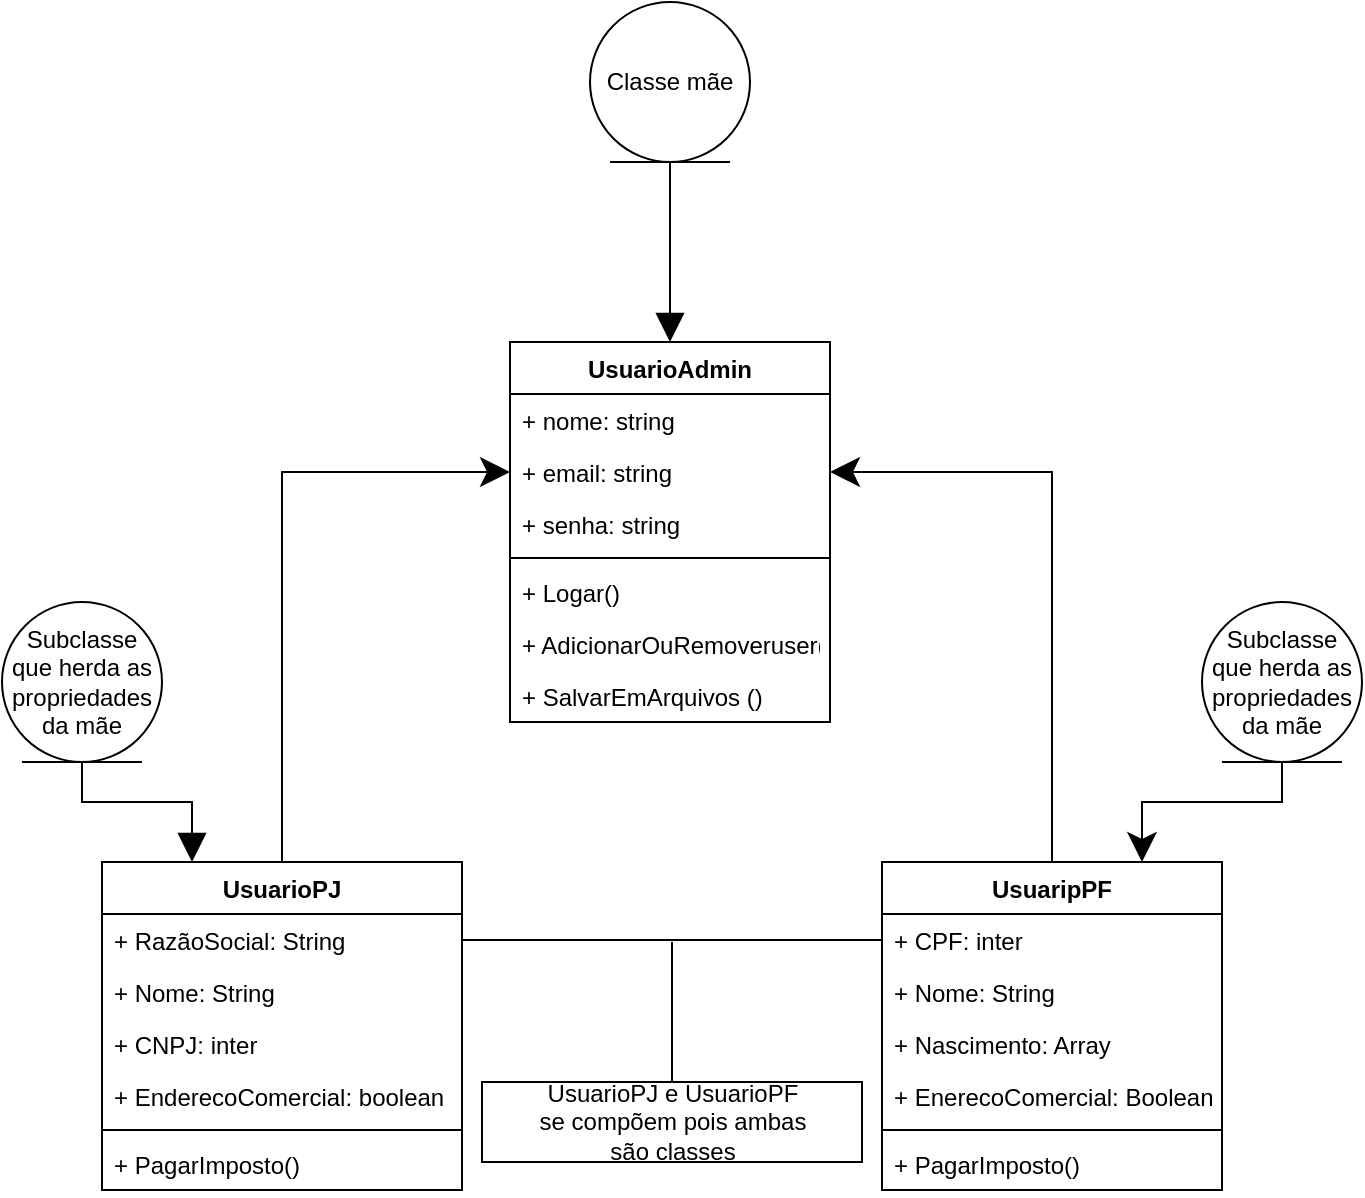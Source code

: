 <mxfile version="20.5.3" type="device"><diagram id="9mz9pska3k54IyCP49k9" name="Página-1"><mxGraphModel dx="741" dy="414" grid="1" gridSize="10" guides="1" tooltips="1" connect="1" arrows="1" fold="1" page="1" pageScale="1" pageWidth="827" pageHeight="1169" math="0" shadow="0"><root><mxCell id="0"/><mxCell id="1" parent="0"/><mxCell id="7G6GngIDWAfy6AnoQ-XR-1" value="UsuarioAdmin" style="swimlane;fontStyle=1;align=center;verticalAlign=top;childLayout=stackLayout;horizontal=1;startSize=26;horizontalStack=0;resizeParent=1;resizeParentMax=0;resizeLast=0;collapsible=1;marginBottom=0;" vertex="1" parent="1"><mxGeometry x="334" y="190" width="160" height="190" as="geometry"/></mxCell><mxCell id="7G6GngIDWAfy6AnoQ-XR-2" value="+ nome: string" style="text;strokeColor=none;fillColor=none;align=left;verticalAlign=top;spacingLeft=4;spacingRight=4;overflow=hidden;rotatable=0;points=[[0,0.5],[1,0.5]];portConstraint=eastwest;" vertex="1" parent="7G6GngIDWAfy6AnoQ-XR-1"><mxGeometry y="26" width="160" height="26" as="geometry"/></mxCell><mxCell id="7G6GngIDWAfy6AnoQ-XR-17" value="+ email: string" style="text;strokeColor=none;fillColor=none;align=left;verticalAlign=top;spacingLeft=4;spacingRight=4;overflow=hidden;rotatable=0;points=[[0,0.5],[1,0.5]];portConstraint=eastwest;" vertex="1" parent="7G6GngIDWAfy6AnoQ-XR-1"><mxGeometry y="52" width="160" height="26" as="geometry"/></mxCell><mxCell id="7G6GngIDWAfy6AnoQ-XR-19" value="+ senha: string" style="text;strokeColor=none;fillColor=none;align=left;verticalAlign=top;spacingLeft=4;spacingRight=4;overflow=hidden;rotatable=0;points=[[0,0.5],[1,0.5]];portConstraint=eastwest;" vertex="1" parent="7G6GngIDWAfy6AnoQ-XR-1"><mxGeometry y="78" width="160" height="26" as="geometry"/></mxCell><mxCell id="7G6GngIDWAfy6AnoQ-XR-3" value="" style="line;strokeWidth=1;fillColor=none;align=left;verticalAlign=middle;spacingTop=-1;spacingLeft=3;spacingRight=3;rotatable=0;labelPosition=right;points=[];portConstraint=eastwest;strokeColor=inherit;" vertex="1" parent="7G6GngIDWAfy6AnoQ-XR-1"><mxGeometry y="104" width="160" height="8" as="geometry"/></mxCell><mxCell id="7G6GngIDWAfy6AnoQ-XR-4" value="+ Logar()" style="text;strokeColor=none;fillColor=none;align=left;verticalAlign=top;spacingLeft=4;spacingRight=4;overflow=hidden;rotatable=0;points=[[0,0.5],[1,0.5]];portConstraint=eastwest;" vertex="1" parent="7G6GngIDWAfy6AnoQ-XR-1"><mxGeometry y="112" width="160" height="26" as="geometry"/></mxCell><mxCell id="7G6GngIDWAfy6AnoQ-XR-22" value="+ AdicionarOuRemoveruser()" style="text;strokeColor=none;fillColor=none;align=left;verticalAlign=top;spacingLeft=4;spacingRight=4;overflow=hidden;rotatable=0;points=[[0,0.5],[1,0.5]];portConstraint=eastwest;" vertex="1" parent="7G6GngIDWAfy6AnoQ-XR-1"><mxGeometry y="138" width="160" height="26" as="geometry"/></mxCell><mxCell id="7G6GngIDWAfy6AnoQ-XR-23" value="+ SalvarEmArquivos ()" style="text;strokeColor=none;fillColor=none;align=left;verticalAlign=top;spacingLeft=4;spacingRight=4;overflow=hidden;rotatable=0;points=[[0,0.5],[1,0.5]];portConstraint=eastwest;" vertex="1" parent="7G6GngIDWAfy6AnoQ-XR-1"><mxGeometry y="164" width="160" height="26" as="geometry"/></mxCell><mxCell id="7G6GngIDWAfy6AnoQ-XR-18" style="edgeStyle=orthogonalEdgeStyle;rounded=0;orthogonalLoop=1;jettySize=auto;html=1;entryX=1;entryY=0.5;entryDx=0;entryDy=0;endSize=12;" edge="1" parent="1" source="7G6GngIDWAfy6AnoQ-XR-5" target="7G6GngIDWAfy6AnoQ-XR-17"><mxGeometry relative="1" as="geometry"/></mxCell><mxCell id="7G6GngIDWAfy6AnoQ-XR-5" value="UsuaripPF" style="swimlane;fontStyle=1;align=center;verticalAlign=top;childLayout=stackLayout;horizontal=1;startSize=26;horizontalStack=0;resizeParent=1;resizeParentMax=0;resizeLast=0;collapsible=1;marginBottom=0;" vertex="1" parent="1"><mxGeometry x="520" y="450" width="170" height="164" as="geometry"/></mxCell><mxCell id="7G6GngIDWAfy6AnoQ-XR-6" value="+ CPF: inter" style="text;strokeColor=none;fillColor=none;align=left;verticalAlign=top;spacingLeft=4;spacingRight=4;overflow=hidden;rotatable=0;points=[[0,0.5],[1,0.5]];portConstraint=eastwest;" vertex="1" parent="7G6GngIDWAfy6AnoQ-XR-5"><mxGeometry y="26" width="170" height="26" as="geometry"/></mxCell><mxCell id="7G6GngIDWAfy6AnoQ-XR-28" value="+ Nome: String" style="text;strokeColor=none;fillColor=none;align=left;verticalAlign=top;spacingLeft=4;spacingRight=4;overflow=hidden;rotatable=0;points=[[0,0.5],[1,0.5]];portConstraint=eastwest;" vertex="1" parent="7G6GngIDWAfy6AnoQ-XR-5"><mxGeometry y="52" width="170" height="26" as="geometry"/></mxCell><mxCell id="7G6GngIDWAfy6AnoQ-XR-29" value="+ Nascimento: Array" style="text;strokeColor=none;fillColor=none;align=left;verticalAlign=top;spacingLeft=4;spacingRight=4;overflow=hidden;rotatable=0;points=[[0,0.5],[1,0.5]];portConstraint=eastwest;" vertex="1" parent="7G6GngIDWAfy6AnoQ-XR-5"><mxGeometry y="78" width="170" height="26" as="geometry"/></mxCell><mxCell id="7G6GngIDWAfy6AnoQ-XR-30" value="+ EnerecoComercial: Boolean" style="text;strokeColor=none;fillColor=none;align=left;verticalAlign=top;spacingLeft=4;spacingRight=4;overflow=hidden;rotatable=0;points=[[0,0.5],[1,0.5]];portConstraint=eastwest;" vertex="1" parent="7G6GngIDWAfy6AnoQ-XR-5"><mxGeometry y="104" width="170" height="26" as="geometry"/></mxCell><mxCell id="7G6GngIDWAfy6AnoQ-XR-7" value="" style="line;strokeWidth=1;fillColor=none;align=left;verticalAlign=middle;spacingTop=-1;spacingLeft=3;spacingRight=3;rotatable=0;labelPosition=right;points=[];portConstraint=eastwest;strokeColor=inherit;" vertex="1" parent="7G6GngIDWAfy6AnoQ-XR-5"><mxGeometry y="130" width="170" height="8" as="geometry"/></mxCell><mxCell id="7G6GngIDWAfy6AnoQ-XR-8" value="+ PagarImposto()" style="text;strokeColor=none;fillColor=none;align=left;verticalAlign=top;spacingLeft=4;spacingRight=4;overflow=hidden;rotatable=0;points=[[0,0.5],[1,0.5]];portConstraint=eastwest;" vertex="1" parent="7G6GngIDWAfy6AnoQ-XR-5"><mxGeometry y="138" width="170" height="26" as="geometry"/></mxCell><mxCell id="7G6GngIDWAfy6AnoQ-XR-31" style="edgeStyle=orthogonalEdgeStyle;rounded=0;orthogonalLoop=1;jettySize=auto;html=1;entryX=0;entryY=0.5;entryDx=0;entryDy=0;endSize=12;" edge="1" parent="1" source="7G6GngIDWAfy6AnoQ-XR-9" target="7G6GngIDWAfy6AnoQ-XR-17"><mxGeometry relative="1" as="geometry"/></mxCell><mxCell id="7G6GngIDWAfy6AnoQ-XR-9" value="UsuarioPJ" style="swimlane;fontStyle=1;align=center;verticalAlign=top;childLayout=stackLayout;horizontal=1;startSize=26;horizontalStack=0;resizeParent=1;resizeParentMax=0;resizeLast=0;collapsible=1;marginBottom=0;" vertex="1" parent="1"><mxGeometry x="130" y="450" width="180" height="164" as="geometry"/></mxCell><mxCell id="7G6GngIDWAfy6AnoQ-XR-10" value="+ RazãoSocial: String" style="text;strokeColor=none;fillColor=none;align=left;verticalAlign=top;spacingLeft=4;spacingRight=4;overflow=hidden;rotatable=0;points=[[0,0.5],[1,0.5]];portConstraint=eastwest;" vertex="1" parent="7G6GngIDWAfy6AnoQ-XR-9"><mxGeometry y="26" width="180" height="26" as="geometry"/></mxCell><mxCell id="7G6GngIDWAfy6AnoQ-XR-25" value="+ Nome: String" style="text;strokeColor=none;fillColor=none;align=left;verticalAlign=top;spacingLeft=4;spacingRight=4;overflow=hidden;rotatable=0;points=[[0,0.5],[1,0.5]];portConstraint=eastwest;" vertex="1" parent="7G6GngIDWAfy6AnoQ-XR-9"><mxGeometry y="52" width="180" height="26" as="geometry"/></mxCell><mxCell id="7G6GngIDWAfy6AnoQ-XR-26" value="+ CNPJ: inter" style="text;strokeColor=none;fillColor=none;align=left;verticalAlign=top;spacingLeft=4;spacingRight=4;overflow=hidden;rotatable=0;points=[[0,0.5],[1,0.5]];portConstraint=eastwest;" vertex="1" parent="7G6GngIDWAfy6AnoQ-XR-9"><mxGeometry y="78" width="180" height="26" as="geometry"/></mxCell><mxCell id="7G6GngIDWAfy6AnoQ-XR-27" value="+ EnderecoComercial: boolean" style="text;strokeColor=none;fillColor=none;align=left;verticalAlign=top;spacingLeft=4;spacingRight=4;overflow=hidden;rotatable=0;points=[[0,0.5],[1,0.5]];portConstraint=eastwest;" vertex="1" parent="7G6GngIDWAfy6AnoQ-XR-9"><mxGeometry y="104" width="180" height="26" as="geometry"/></mxCell><mxCell id="7G6GngIDWAfy6AnoQ-XR-11" value="" style="line;strokeWidth=1;fillColor=none;align=left;verticalAlign=middle;spacingTop=-1;spacingLeft=3;spacingRight=3;rotatable=0;labelPosition=right;points=[];portConstraint=eastwest;strokeColor=inherit;" vertex="1" parent="7G6GngIDWAfy6AnoQ-XR-9"><mxGeometry y="130" width="180" height="8" as="geometry"/></mxCell><mxCell id="7G6GngIDWAfy6AnoQ-XR-12" value="+ PagarImposto()" style="text;strokeColor=none;fillColor=none;align=left;verticalAlign=top;spacingLeft=4;spacingRight=4;overflow=hidden;rotatable=0;points=[[0,0.5],[1,0.5]];portConstraint=eastwest;" vertex="1" parent="7G6GngIDWAfy6AnoQ-XR-9"><mxGeometry y="138" width="180" height="26" as="geometry"/></mxCell><mxCell id="7G6GngIDWAfy6AnoQ-XR-15" style="edgeStyle=orthogonalEdgeStyle;rounded=0;orthogonalLoop=1;jettySize=auto;html=1;entryX=1;entryY=0.5;entryDx=0;entryDy=0;endArrow=none;endFill=0;" edge="1" parent="1" source="7G6GngIDWAfy6AnoQ-XR-6" target="7G6GngIDWAfy6AnoQ-XR-10"><mxGeometry relative="1" as="geometry"/></mxCell><mxCell id="7G6GngIDWAfy6AnoQ-XR-39" style="edgeStyle=orthogonalEdgeStyle;rounded=0;orthogonalLoop=1;jettySize=auto;html=1;entryX=0.5;entryY=0;entryDx=0;entryDy=0;endArrow=block;endFill=1;endSize=12;" edge="1" parent="1" source="7G6GngIDWAfy6AnoQ-XR-32" target="7G6GngIDWAfy6AnoQ-XR-1"><mxGeometry relative="1" as="geometry"/></mxCell><mxCell id="7G6GngIDWAfy6AnoQ-XR-32" value="Classe mãe" style="ellipse;shape=umlEntity;whiteSpace=wrap;html=1;" vertex="1" parent="1"><mxGeometry x="374" y="20" width="80" height="80" as="geometry"/></mxCell><mxCell id="7G6GngIDWAfy6AnoQ-XR-35" style="edgeStyle=orthogonalEdgeStyle;rounded=0;orthogonalLoop=1;jettySize=auto;html=1;endSize=12;" edge="1" parent="1" source="7G6GngIDWAfy6AnoQ-XR-33"><mxGeometry relative="1" as="geometry"><mxPoint x="650" y="450" as="targetPoint"/><Array as="points"><mxPoint x="720" y="420"/><mxPoint x="650" y="420"/></Array></mxGeometry></mxCell><mxCell id="7G6GngIDWAfy6AnoQ-XR-33" value="Subclasse que herda as propriedades da mãe" style="ellipse;shape=umlEntity;whiteSpace=wrap;html=1;" vertex="1" parent="1"><mxGeometry x="680" y="320" width="80" height="80" as="geometry"/></mxCell><mxCell id="7G6GngIDWAfy6AnoQ-XR-38" style="edgeStyle=orthogonalEdgeStyle;rounded=0;orthogonalLoop=1;jettySize=auto;html=1;endArrow=block;endFill=1;endSize=12;entryX=0.25;entryY=0;entryDx=0;entryDy=0;" edge="1" parent="1" source="7G6GngIDWAfy6AnoQ-XR-36" target="7G6GngIDWAfy6AnoQ-XR-9"><mxGeometry relative="1" as="geometry"><mxPoint x="220" y="360" as="targetPoint"/></mxGeometry></mxCell><mxCell id="7G6GngIDWAfy6AnoQ-XR-36" value="Subclasse que herda as propriedades da mãe" style="ellipse;shape=umlEntity;whiteSpace=wrap;html=1;" vertex="1" parent="1"><mxGeometry x="80" y="320" width="80" height="80" as="geometry"/></mxCell><mxCell id="7G6GngIDWAfy6AnoQ-XR-43" style="edgeStyle=orthogonalEdgeStyle;rounded=0;orthogonalLoop=1;jettySize=auto;html=1;endArrow=none;endFill=0;endSize=12;" edge="1" parent="1" source="7G6GngIDWAfy6AnoQ-XR-41"><mxGeometry relative="1" as="geometry"><mxPoint x="415" y="490" as="targetPoint"/></mxGeometry></mxCell><mxCell id="7G6GngIDWAfy6AnoQ-XR-41" value="UsuarioPJ e UsuarioPF&lt;br&gt;se compõem pois ambas &lt;br&gt;são classes" style="html=1;" vertex="1" parent="1"><mxGeometry x="320" y="560" width="190" height="40" as="geometry"/></mxCell></root></mxGraphModel></diagram></mxfile>